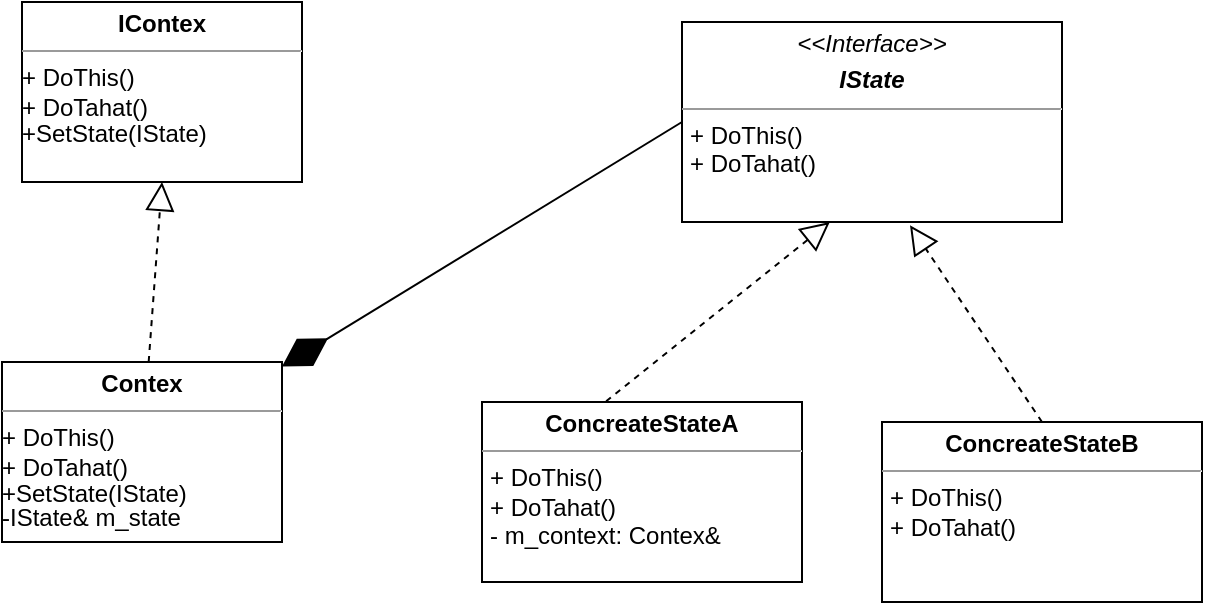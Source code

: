 <mxfile version="22.1.4" type="device">
  <diagram name="Страница — 1" id="b9O0mP8KDOZxTSAw6-nw">
    <mxGraphModel dx="1002" dy="575" grid="1" gridSize="10" guides="1" tooltips="1" connect="1" arrows="1" fold="1" page="1" pageScale="1" pageWidth="827" pageHeight="1169" math="0" shadow="0">
      <root>
        <mxCell id="0" />
        <mxCell id="1" parent="0" />
        <mxCell id="66IsabqD13RUIBShlf1L-1" value="&lt;p style=&quot;margin:0px;margin-top:4px;text-align:center;&quot;&gt;&lt;i&gt;&amp;lt;&amp;lt;Interface&amp;gt;&amp;gt;&lt;/i&gt;&lt;br&gt;&lt;/p&gt;&lt;p style=&quot;margin:0px;margin-top:4px;text-align:center;&quot;&gt;&lt;i&gt;&lt;b&gt;IState&lt;/b&gt;&lt;/i&gt;&lt;/p&gt;&lt;hr size=&quot;1&quot;&gt;&lt;p style=&quot;margin:0px;margin-left:4px;&quot;&gt;+ DoThis()&lt;br&gt;+ DoTahat()&lt;/p&gt;" style="verticalAlign=top;align=left;overflow=fill;fontSize=12;fontFamily=Helvetica;html=1;whiteSpace=wrap;" parent="1" vertex="1">
          <mxGeometry x="400" y="170" width="190" height="100" as="geometry" />
        </mxCell>
        <mxCell id="66IsabqD13RUIBShlf1L-2" value="&lt;p style=&quot;margin:0px;margin-top:4px;text-align:center;&quot;&gt;&lt;b&gt;Contex&lt;/b&gt;&lt;/p&gt;&lt;hr size=&quot;1&quot;&gt;&lt;div style=&quot;height:2px;&quot;&gt;+ DoThis()&lt;br style=&quot;border-color: var(--border-color);&quot;&gt;+ DoTahat()&lt;/div&gt;&lt;div style=&quot;height:2px;&quot;&gt;&lt;br&gt;&lt;/div&gt;&lt;div style=&quot;height:2px;&quot;&gt;&lt;br&gt;&lt;/div&gt;&lt;div style=&quot;height:2px;&quot;&gt;&lt;br&gt;&lt;/div&gt;&lt;div style=&quot;height:2px;&quot;&gt;&lt;br&gt;&lt;/div&gt;&lt;div style=&quot;height:2px;&quot;&gt;&lt;br&gt;&lt;/div&gt;&lt;div style=&quot;height:2px;&quot;&gt;&lt;br&gt;&lt;/div&gt;&lt;div style=&quot;height:2px;&quot;&gt;&lt;br&gt;&lt;/div&gt;&lt;div style=&quot;height:2px;&quot;&gt;&lt;br&gt;&lt;/div&gt;&lt;div style=&quot;height:2px;&quot;&gt;&lt;br&gt;&lt;/div&gt;&lt;div style=&quot;height:2px;&quot;&gt;&lt;br&gt;&lt;/div&gt;&lt;div style=&quot;height:2px;&quot;&gt;&lt;br&gt;&lt;/div&gt;&lt;div style=&quot;height:2px;&quot;&gt;&lt;br&gt;&lt;/div&gt;&lt;div style=&quot;height:2px;&quot;&gt;&lt;br&gt;&lt;/div&gt;&lt;div style=&quot;height:2px;&quot;&gt;+SetState(IState)&lt;/div&gt;&lt;div style=&quot;height:2px;&quot;&gt;&lt;br&gt;&lt;/div&gt;&lt;div style=&quot;height:2px;&quot;&gt;&lt;br&gt;&lt;/div&gt;&lt;div style=&quot;height:2px;&quot;&gt;&lt;br&gt;&lt;/div&gt;&lt;div style=&quot;height:2px;&quot;&gt;&lt;br&gt;&lt;/div&gt;&lt;div style=&quot;height:2px;&quot;&gt;&lt;br&gt;&lt;/div&gt;&lt;div style=&quot;height:2px;&quot;&gt;-IState&amp;amp; m_state&lt;/div&gt;" style="verticalAlign=top;align=left;overflow=fill;fontSize=12;fontFamily=Helvetica;html=1;whiteSpace=wrap;" parent="1" vertex="1">
          <mxGeometry x="60" y="340" width="140" height="90" as="geometry" />
        </mxCell>
        <mxCell id="66IsabqD13RUIBShlf1L-4" value="&lt;p style=&quot;margin:0px;margin-top:4px;text-align:center;&quot;&gt;&lt;b&gt;ConcreateStateA&lt;/b&gt;&lt;/p&gt;&lt;hr size=&quot;1&quot;&gt;&lt;p style=&quot;margin:0px;margin-left:4px;&quot;&gt;+ DoThis()&lt;br style=&quot;border-color: var(--border-color);&quot;&gt;+ DoTahat()&lt;br&gt;&lt;/p&gt;&lt;p style=&quot;margin:0px;margin-left:4px;&quot;&gt;- m_context: Contex&amp;amp;&lt;/p&gt;" style="verticalAlign=top;align=left;overflow=fill;fontSize=12;fontFamily=Helvetica;html=1;whiteSpace=wrap;" parent="1" vertex="1">
          <mxGeometry x="300" y="360" width="160" height="90" as="geometry" />
        </mxCell>
        <mxCell id="66IsabqD13RUIBShlf1L-5" value="&lt;p style=&quot;margin:0px;margin-top:4px;text-align:center;&quot;&gt;&lt;b&gt;ConcreateStateB&lt;/b&gt;&lt;/p&gt;&lt;hr size=&quot;1&quot;&gt;&lt;p style=&quot;margin:0px;margin-left:4px;&quot;&gt;+ DoThis()&lt;br style=&quot;border-color: var(--border-color);&quot;&gt;+ DoTahat()&lt;br&gt;&lt;/p&gt;" style="verticalAlign=top;align=left;overflow=fill;fontSize=12;fontFamily=Helvetica;html=1;whiteSpace=wrap;" parent="1" vertex="1">
          <mxGeometry x="500" y="370" width="160" height="90" as="geometry" />
        </mxCell>
        <mxCell id="66IsabqD13RUIBShlf1L-7" value="" style="endArrow=block;dashed=1;endFill=0;endSize=12;html=1;rounded=0;exitX=0.388;exitY=-0.004;exitDx=0;exitDy=0;exitPerimeter=0;entryX=0.389;entryY=1;entryDx=0;entryDy=0;entryPerimeter=0;" parent="1" source="66IsabqD13RUIBShlf1L-4" target="66IsabqD13RUIBShlf1L-1" edge="1">
          <mxGeometry width="160" relative="1" as="geometry">
            <mxPoint x="330" y="300" as="sourcePoint" />
            <mxPoint x="490" y="300" as="targetPoint" />
          </mxGeometry>
        </mxCell>
        <mxCell id="66IsabqD13RUIBShlf1L-8" value="" style="endArrow=block;dashed=1;endFill=0;endSize=12;html=1;rounded=0;exitX=0.5;exitY=0;exitDx=0;exitDy=0;entryX=0.6;entryY=1.016;entryDx=0;entryDy=0;entryPerimeter=0;" parent="1" source="66IsabqD13RUIBShlf1L-5" target="66IsabqD13RUIBShlf1L-1" edge="1">
          <mxGeometry width="160" relative="1" as="geometry">
            <mxPoint x="372" y="370" as="sourcePoint" />
            <mxPoint x="484" y="280" as="targetPoint" />
          </mxGeometry>
        </mxCell>
        <mxCell id="66IsabqD13RUIBShlf1L-9" value="&lt;p style=&quot;margin:0px;margin-top:4px;text-align:center;&quot;&gt;&lt;b&gt;IContex&lt;/b&gt;&lt;/p&gt;&lt;hr size=&quot;1&quot;&gt;&lt;div style=&quot;height:2px;&quot;&gt;+ DoThis()&lt;br style=&quot;border-color: var(--border-color);&quot;&gt;+ DoTahat()&lt;/div&gt;&lt;div style=&quot;height:2px;&quot;&gt;&lt;br&gt;&lt;/div&gt;&lt;div style=&quot;height:2px;&quot;&gt;&lt;br&gt;&lt;/div&gt;&lt;div style=&quot;height:2px;&quot;&gt;&lt;br&gt;&lt;/div&gt;&lt;div style=&quot;height:2px;&quot;&gt;&lt;br&gt;&lt;/div&gt;&lt;div style=&quot;height:2px;&quot;&gt;&lt;br&gt;&lt;/div&gt;&lt;div style=&quot;height:2px;&quot;&gt;&lt;br&gt;&lt;/div&gt;&lt;div style=&quot;height:2px;&quot;&gt;&lt;br&gt;&lt;/div&gt;&lt;div style=&quot;height:2px;&quot;&gt;&lt;br&gt;&lt;/div&gt;&lt;div style=&quot;height:2px;&quot;&gt;&lt;br&gt;&lt;/div&gt;&lt;div style=&quot;height:2px;&quot;&gt;&lt;br&gt;&lt;/div&gt;&lt;div style=&quot;height:2px;&quot;&gt;&lt;br&gt;&lt;/div&gt;&lt;div style=&quot;height:2px;&quot;&gt;&lt;br&gt;&lt;/div&gt;&lt;div style=&quot;height:2px;&quot;&gt;&lt;br&gt;&lt;/div&gt;&lt;div style=&quot;height:2px;&quot;&gt;+SetState(IState)&lt;/div&gt;&lt;div style=&quot;height:2px;&quot;&gt;&lt;br&gt;&lt;/div&gt;&lt;div style=&quot;height:2px;&quot;&gt;&lt;br&gt;&lt;/div&gt;&lt;div style=&quot;height:2px;&quot;&gt;&lt;br&gt;&lt;/div&gt;&lt;div style=&quot;height:2px;&quot;&gt;&lt;br&gt;&lt;/div&gt;&lt;div style=&quot;height:2px;&quot;&gt;&lt;br&gt;&lt;/div&gt;" style="verticalAlign=top;align=left;overflow=fill;fontSize=12;fontFamily=Helvetica;html=1;whiteSpace=wrap;" parent="1" vertex="1">
          <mxGeometry x="70" y="160" width="140" height="90" as="geometry" />
        </mxCell>
        <mxCell id="66IsabqD13RUIBShlf1L-11" value="" style="endArrow=block;dashed=1;endFill=0;endSize=12;html=1;rounded=0;entryX=0.5;entryY=1;entryDx=0;entryDy=0;" parent="1" source="66IsabqD13RUIBShlf1L-2" target="66IsabqD13RUIBShlf1L-9" edge="1">
          <mxGeometry width="160" relative="1" as="geometry">
            <mxPoint x="330" y="300" as="sourcePoint" />
            <mxPoint x="490" y="300" as="targetPoint" />
          </mxGeometry>
        </mxCell>
        <mxCell id="9P6olIPsCTQmBvNNJb_J-1" value="" style="endArrow=diamondThin;endFill=1;endSize=24;html=1;rounded=0;exitX=0;exitY=0.5;exitDx=0;exitDy=0;" edge="1" parent="1" source="66IsabqD13RUIBShlf1L-1" target="66IsabqD13RUIBShlf1L-2">
          <mxGeometry width="160" relative="1" as="geometry">
            <mxPoint x="330" y="300" as="sourcePoint" />
            <mxPoint x="490" y="300" as="targetPoint" />
          </mxGeometry>
        </mxCell>
      </root>
    </mxGraphModel>
  </diagram>
</mxfile>
